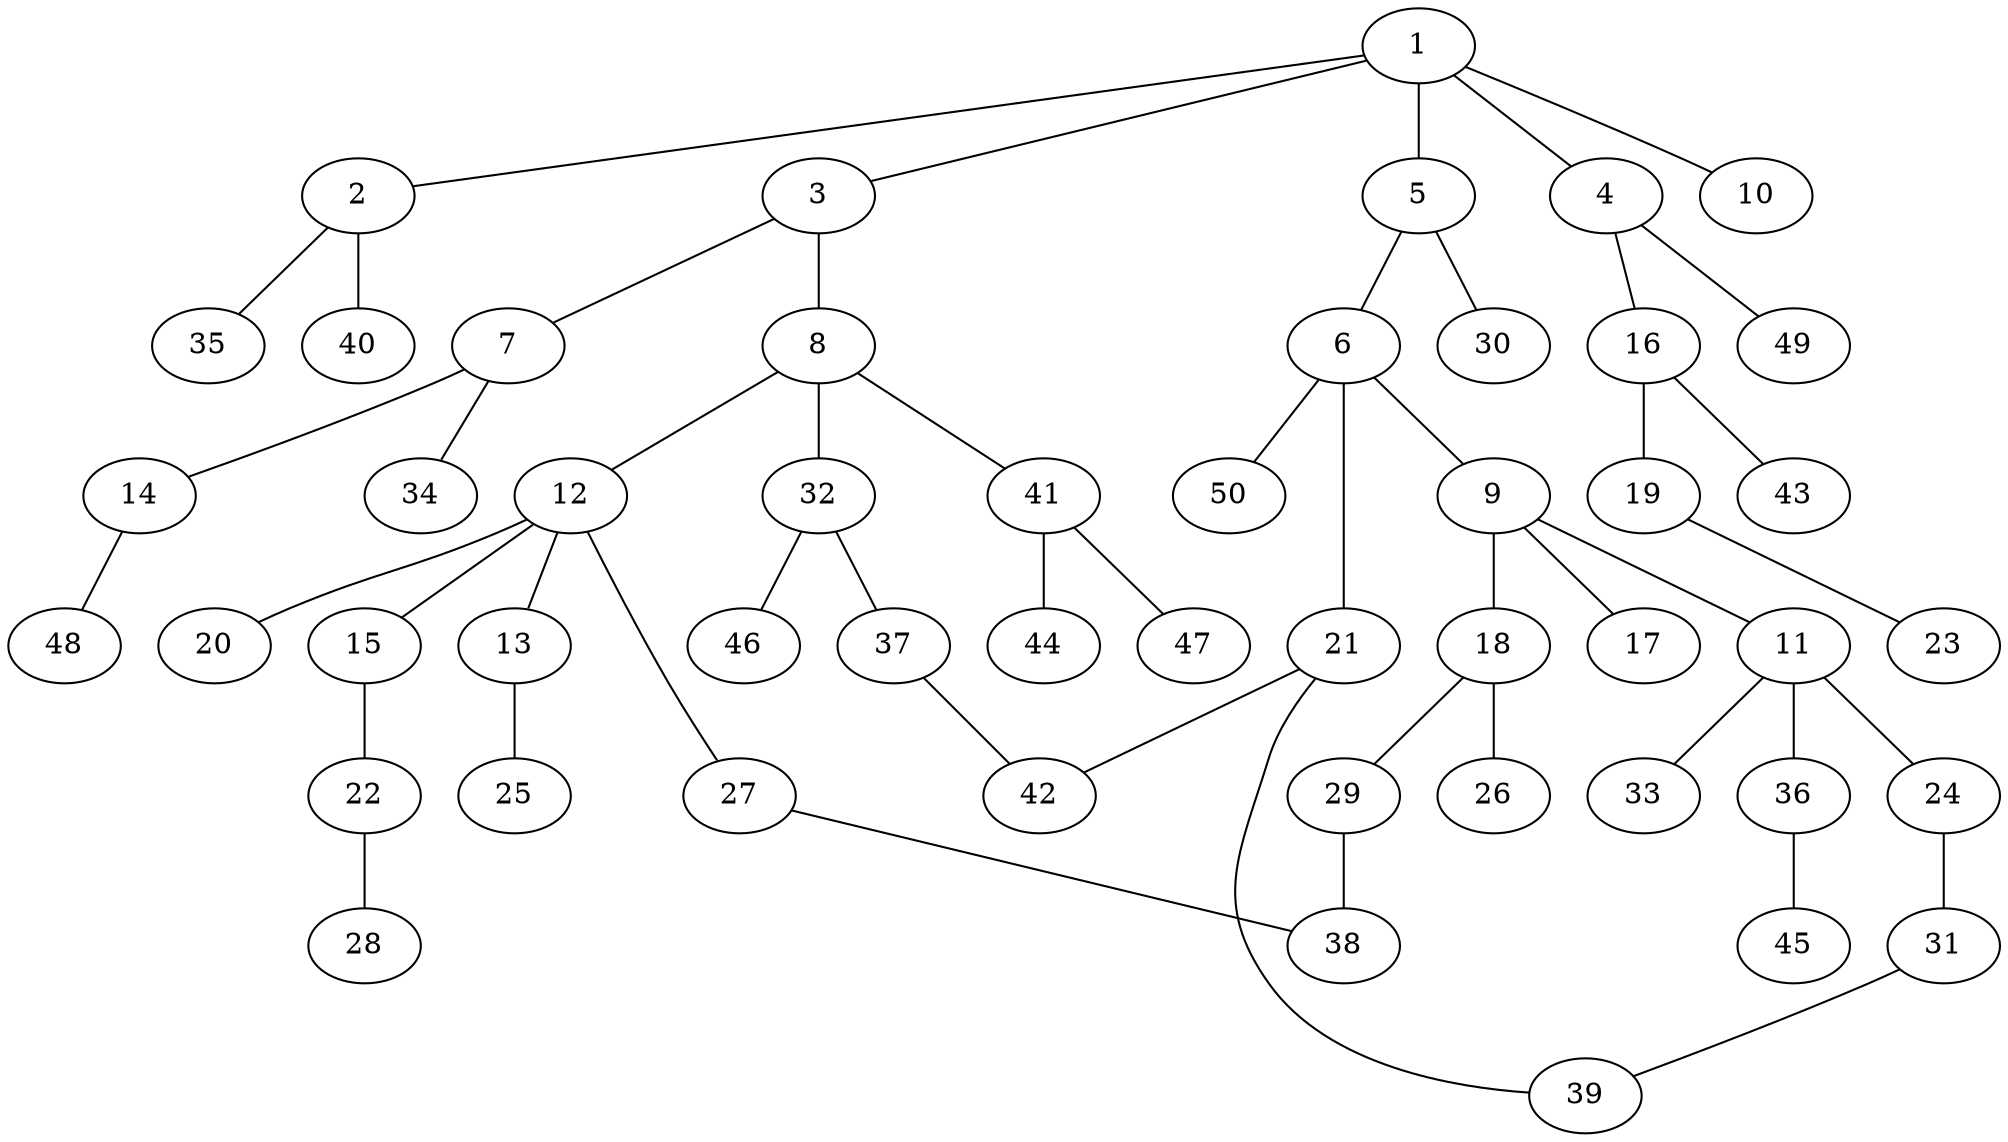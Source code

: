 graph graphname {1--2
1--3
1--4
1--5
1--10
2--35
2--40
3--7
3--8
4--16
4--49
5--6
5--30
6--9
6--21
6--50
7--14
7--34
8--12
8--32
8--41
9--11
9--17
9--18
11--24
11--33
11--36
12--13
12--15
12--20
12--27
13--25
14--48
15--22
16--19
16--43
18--26
18--29
19--23
21--39
21--42
22--28
24--31
27--38
29--38
31--39
32--37
32--46
36--45
37--42
41--44
41--47
}